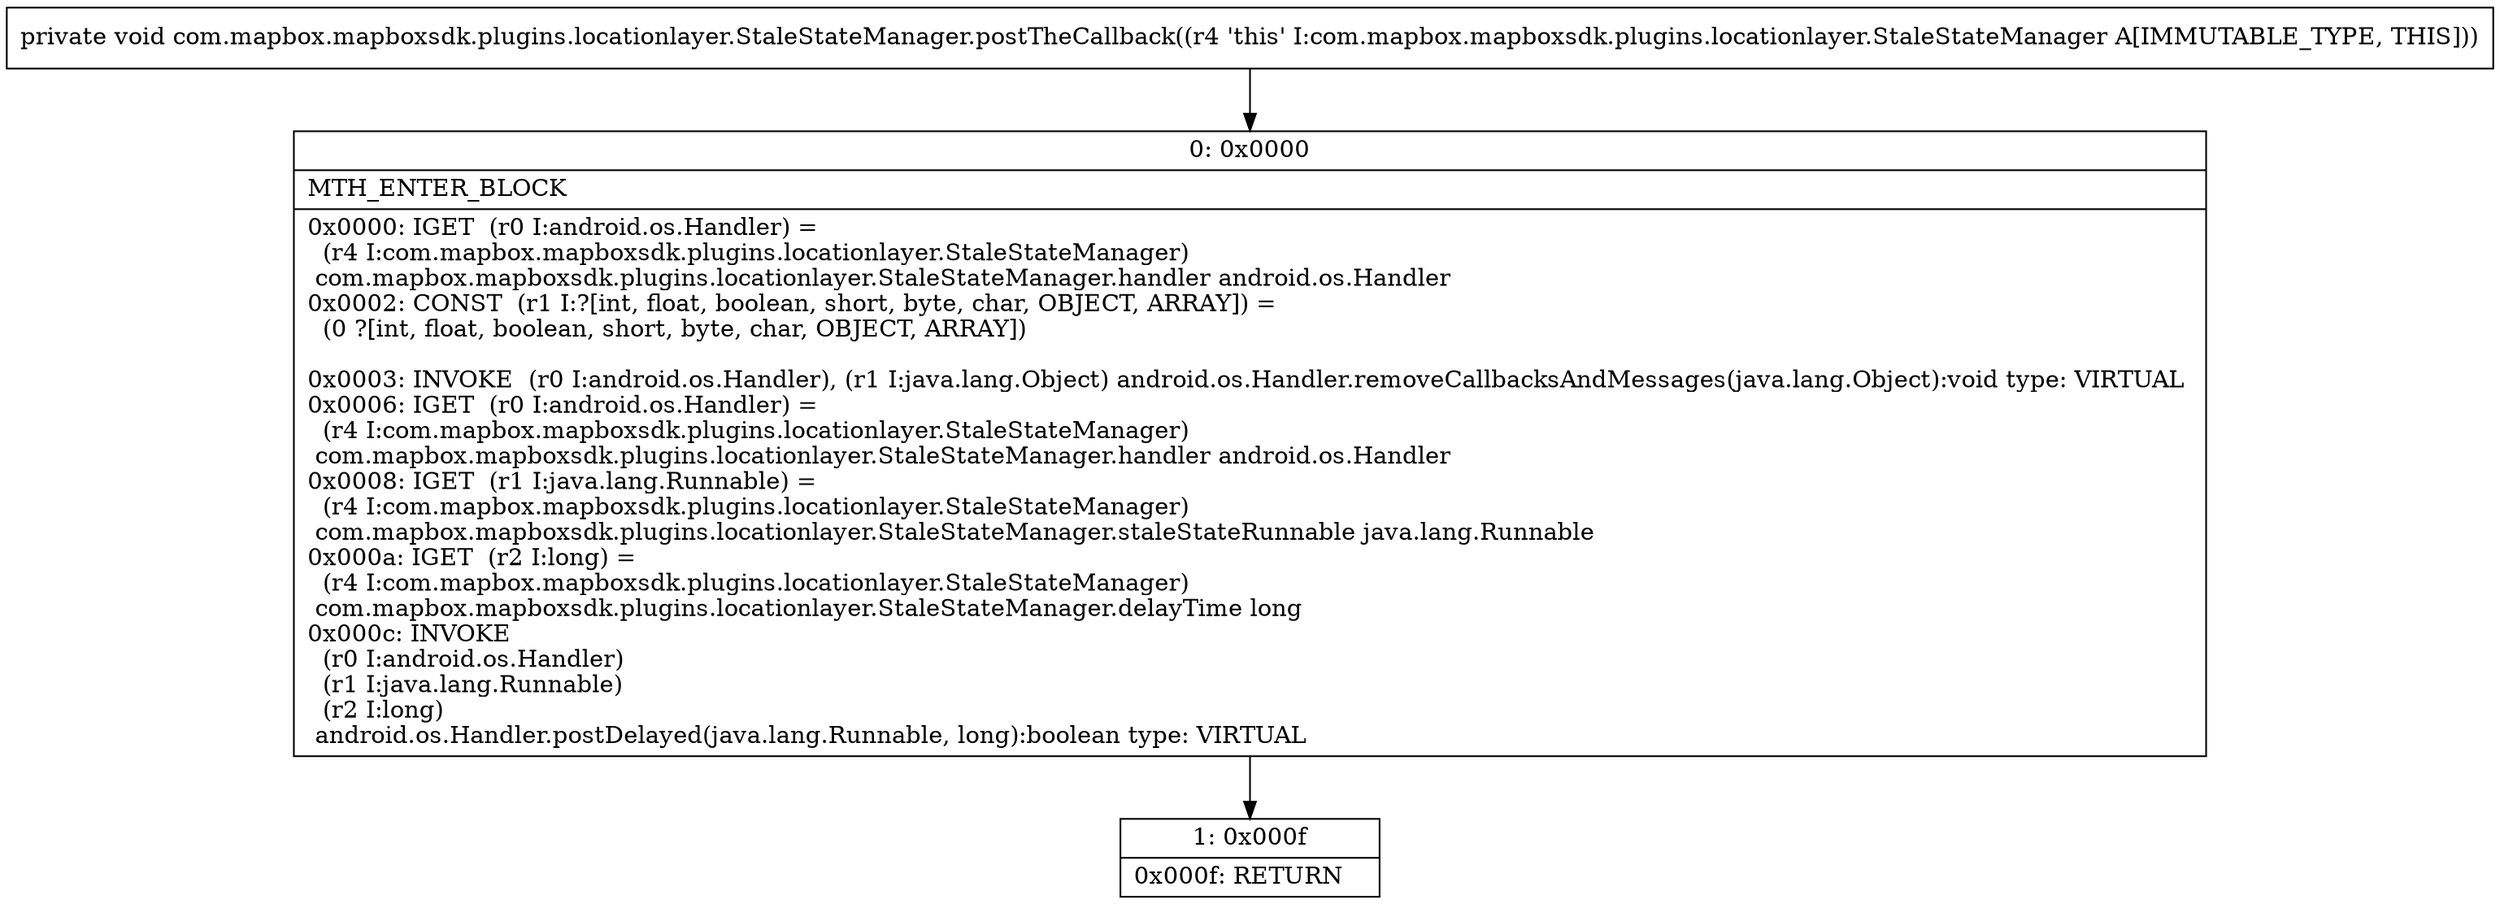 digraph "CFG forcom.mapbox.mapboxsdk.plugins.locationlayer.StaleStateManager.postTheCallback()V" {
Node_0 [shape=record,label="{0\:\ 0x0000|MTH_ENTER_BLOCK\l|0x0000: IGET  (r0 I:android.os.Handler) = \l  (r4 I:com.mapbox.mapboxsdk.plugins.locationlayer.StaleStateManager)\l com.mapbox.mapboxsdk.plugins.locationlayer.StaleStateManager.handler android.os.Handler \l0x0002: CONST  (r1 I:?[int, float, boolean, short, byte, char, OBJECT, ARRAY]) = \l  (0 ?[int, float, boolean, short, byte, char, OBJECT, ARRAY])\l \l0x0003: INVOKE  (r0 I:android.os.Handler), (r1 I:java.lang.Object) android.os.Handler.removeCallbacksAndMessages(java.lang.Object):void type: VIRTUAL \l0x0006: IGET  (r0 I:android.os.Handler) = \l  (r4 I:com.mapbox.mapboxsdk.plugins.locationlayer.StaleStateManager)\l com.mapbox.mapboxsdk.plugins.locationlayer.StaleStateManager.handler android.os.Handler \l0x0008: IGET  (r1 I:java.lang.Runnable) = \l  (r4 I:com.mapbox.mapboxsdk.plugins.locationlayer.StaleStateManager)\l com.mapbox.mapboxsdk.plugins.locationlayer.StaleStateManager.staleStateRunnable java.lang.Runnable \l0x000a: IGET  (r2 I:long) = \l  (r4 I:com.mapbox.mapboxsdk.plugins.locationlayer.StaleStateManager)\l com.mapbox.mapboxsdk.plugins.locationlayer.StaleStateManager.delayTime long \l0x000c: INVOKE  \l  (r0 I:android.os.Handler)\l  (r1 I:java.lang.Runnable)\l  (r2 I:long)\l android.os.Handler.postDelayed(java.lang.Runnable, long):boolean type: VIRTUAL \l}"];
Node_1 [shape=record,label="{1\:\ 0x000f|0x000f: RETURN   \l}"];
MethodNode[shape=record,label="{private void com.mapbox.mapboxsdk.plugins.locationlayer.StaleStateManager.postTheCallback((r4 'this' I:com.mapbox.mapboxsdk.plugins.locationlayer.StaleStateManager A[IMMUTABLE_TYPE, THIS])) }"];
MethodNode -> Node_0;
Node_0 -> Node_1;
}

